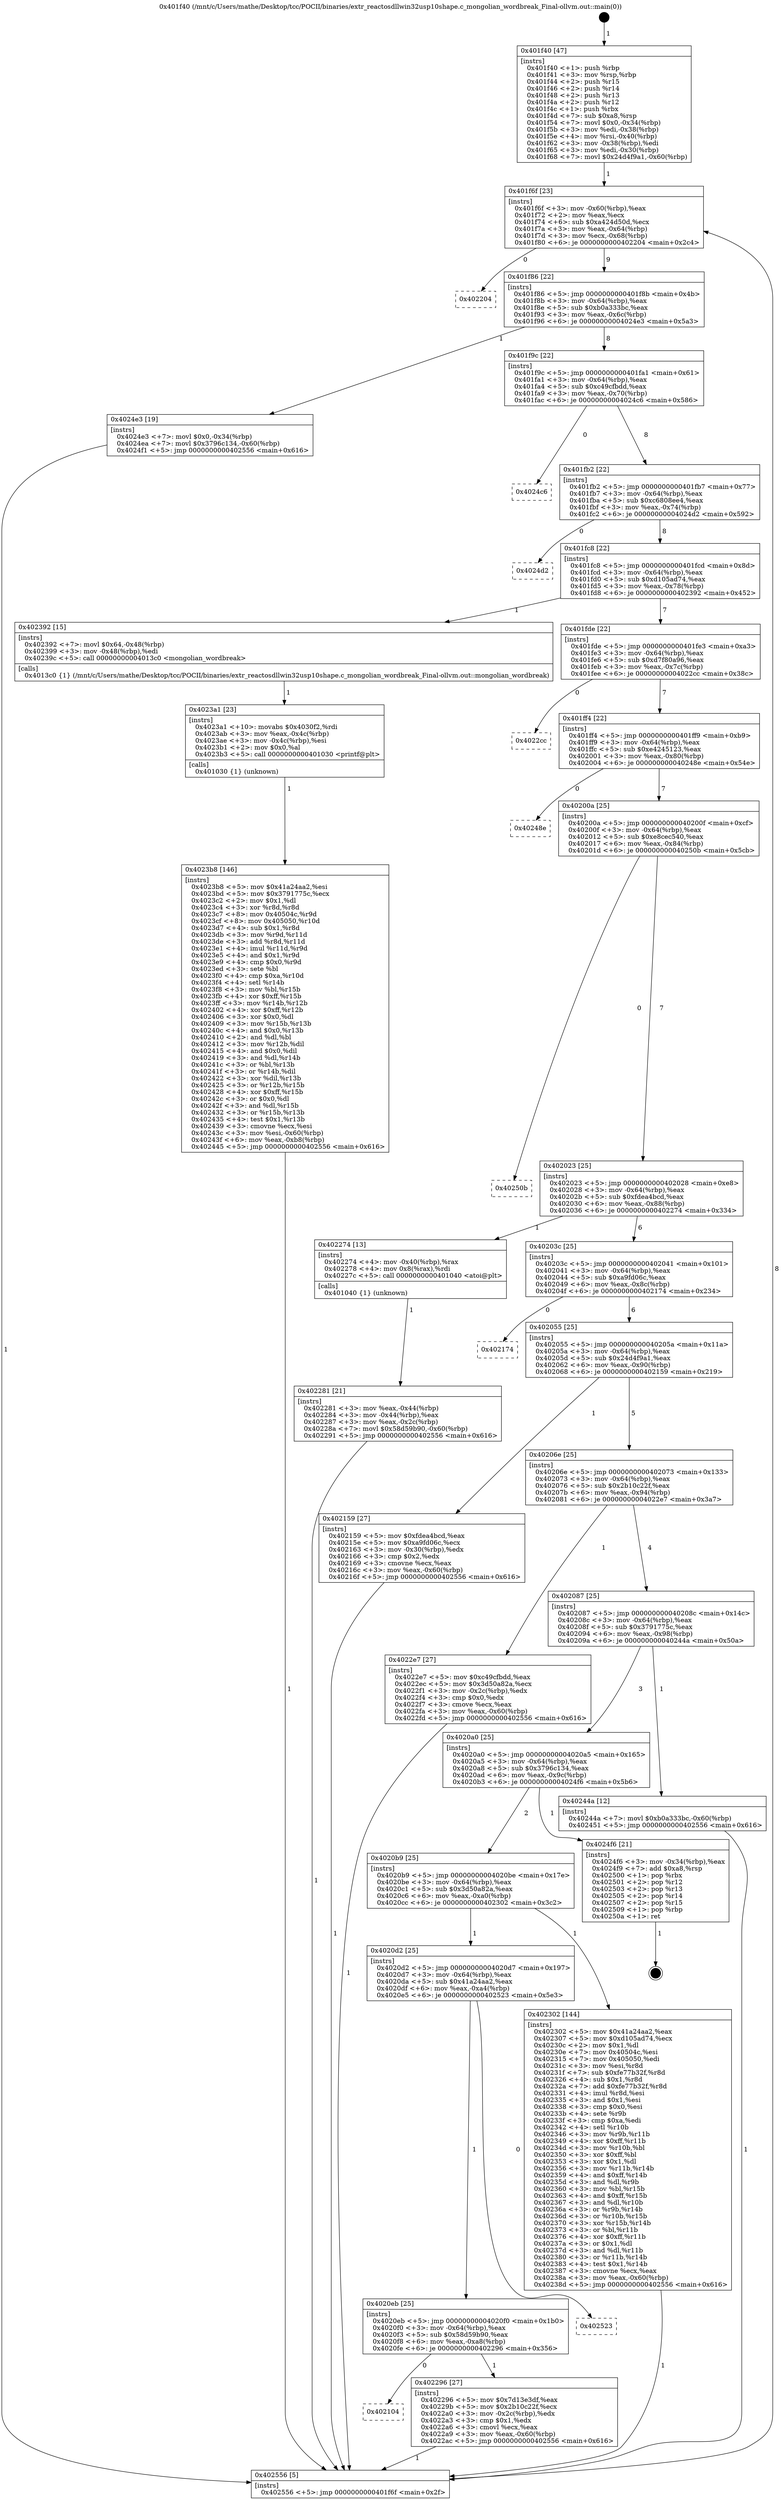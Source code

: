 digraph "0x401f40" {
  label = "0x401f40 (/mnt/c/Users/mathe/Desktop/tcc/POCII/binaries/extr_reactosdllwin32usp10shape.c_mongolian_wordbreak_Final-ollvm.out::main(0))"
  labelloc = "t"
  node[shape=record]

  Entry [label="",width=0.3,height=0.3,shape=circle,fillcolor=black,style=filled]
  "0x401f6f" [label="{
     0x401f6f [23]\l
     | [instrs]\l
     &nbsp;&nbsp;0x401f6f \<+3\>: mov -0x60(%rbp),%eax\l
     &nbsp;&nbsp;0x401f72 \<+2\>: mov %eax,%ecx\l
     &nbsp;&nbsp;0x401f74 \<+6\>: sub $0xa424d50d,%ecx\l
     &nbsp;&nbsp;0x401f7a \<+3\>: mov %eax,-0x64(%rbp)\l
     &nbsp;&nbsp;0x401f7d \<+3\>: mov %ecx,-0x68(%rbp)\l
     &nbsp;&nbsp;0x401f80 \<+6\>: je 0000000000402204 \<main+0x2c4\>\l
  }"]
  "0x402204" [label="{
     0x402204\l
  }", style=dashed]
  "0x401f86" [label="{
     0x401f86 [22]\l
     | [instrs]\l
     &nbsp;&nbsp;0x401f86 \<+5\>: jmp 0000000000401f8b \<main+0x4b\>\l
     &nbsp;&nbsp;0x401f8b \<+3\>: mov -0x64(%rbp),%eax\l
     &nbsp;&nbsp;0x401f8e \<+5\>: sub $0xb0a333bc,%eax\l
     &nbsp;&nbsp;0x401f93 \<+3\>: mov %eax,-0x6c(%rbp)\l
     &nbsp;&nbsp;0x401f96 \<+6\>: je 00000000004024e3 \<main+0x5a3\>\l
  }"]
  Exit [label="",width=0.3,height=0.3,shape=circle,fillcolor=black,style=filled,peripheries=2]
  "0x4024e3" [label="{
     0x4024e3 [19]\l
     | [instrs]\l
     &nbsp;&nbsp;0x4024e3 \<+7\>: movl $0x0,-0x34(%rbp)\l
     &nbsp;&nbsp;0x4024ea \<+7\>: movl $0x3796c134,-0x60(%rbp)\l
     &nbsp;&nbsp;0x4024f1 \<+5\>: jmp 0000000000402556 \<main+0x616\>\l
  }"]
  "0x401f9c" [label="{
     0x401f9c [22]\l
     | [instrs]\l
     &nbsp;&nbsp;0x401f9c \<+5\>: jmp 0000000000401fa1 \<main+0x61\>\l
     &nbsp;&nbsp;0x401fa1 \<+3\>: mov -0x64(%rbp),%eax\l
     &nbsp;&nbsp;0x401fa4 \<+5\>: sub $0xc49cfbdd,%eax\l
     &nbsp;&nbsp;0x401fa9 \<+3\>: mov %eax,-0x70(%rbp)\l
     &nbsp;&nbsp;0x401fac \<+6\>: je 00000000004024c6 \<main+0x586\>\l
  }"]
  "0x4023b8" [label="{
     0x4023b8 [146]\l
     | [instrs]\l
     &nbsp;&nbsp;0x4023b8 \<+5\>: mov $0x41a24aa2,%esi\l
     &nbsp;&nbsp;0x4023bd \<+5\>: mov $0x3791775c,%ecx\l
     &nbsp;&nbsp;0x4023c2 \<+2\>: mov $0x1,%dl\l
     &nbsp;&nbsp;0x4023c4 \<+3\>: xor %r8d,%r8d\l
     &nbsp;&nbsp;0x4023c7 \<+8\>: mov 0x40504c,%r9d\l
     &nbsp;&nbsp;0x4023cf \<+8\>: mov 0x405050,%r10d\l
     &nbsp;&nbsp;0x4023d7 \<+4\>: sub $0x1,%r8d\l
     &nbsp;&nbsp;0x4023db \<+3\>: mov %r9d,%r11d\l
     &nbsp;&nbsp;0x4023de \<+3\>: add %r8d,%r11d\l
     &nbsp;&nbsp;0x4023e1 \<+4\>: imul %r11d,%r9d\l
     &nbsp;&nbsp;0x4023e5 \<+4\>: and $0x1,%r9d\l
     &nbsp;&nbsp;0x4023e9 \<+4\>: cmp $0x0,%r9d\l
     &nbsp;&nbsp;0x4023ed \<+3\>: sete %bl\l
     &nbsp;&nbsp;0x4023f0 \<+4\>: cmp $0xa,%r10d\l
     &nbsp;&nbsp;0x4023f4 \<+4\>: setl %r14b\l
     &nbsp;&nbsp;0x4023f8 \<+3\>: mov %bl,%r15b\l
     &nbsp;&nbsp;0x4023fb \<+4\>: xor $0xff,%r15b\l
     &nbsp;&nbsp;0x4023ff \<+3\>: mov %r14b,%r12b\l
     &nbsp;&nbsp;0x402402 \<+4\>: xor $0xff,%r12b\l
     &nbsp;&nbsp;0x402406 \<+3\>: xor $0x0,%dl\l
     &nbsp;&nbsp;0x402409 \<+3\>: mov %r15b,%r13b\l
     &nbsp;&nbsp;0x40240c \<+4\>: and $0x0,%r13b\l
     &nbsp;&nbsp;0x402410 \<+2\>: and %dl,%bl\l
     &nbsp;&nbsp;0x402412 \<+3\>: mov %r12b,%dil\l
     &nbsp;&nbsp;0x402415 \<+4\>: and $0x0,%dil\l
     &nbsp;&nbsp;0x402419 \<+3\>: and %dl,%r14b\l
     &nbsp;&nbsp;0x40241c \<+3\>: or %bl,%r13b\l
     &nbsp;&nbsp;0x40241f \<+3\>: or %r14b,%dil\l
     &nbsp;&nbsp;0x402422 \<+3\>: xor %dil,%r13b\l
     &nbsp;&nbsp;0x402425 \<+3\>: or %r12b,%r15b\l
     &nbsp;&nbsp;0x402428 \<+4\>: xor $0xff,%r15b\l
     &nbsp;&nbsp;0x40242c \<+3\>: or $0x0,%dl\l
     &nbsp;&nbsp;0x40242f \<+3\>: and %dl,%r15b\l
     &nbsp;&nbsp;0x402432 \<+3\>: or %r15b,%r13b\l
     &nbsp;&nbsp;0x402435 \<+4\>: test $0x1,%r13b\l
     &nbsp;&nbsp;0x402439 \<+3\>: cmovne %ecx,%esi\l
     &nbsp;&nbsp;0x40243c \<+3\>: mov %esi,-0x60(%rbp)\l
     &nbsp;&nbsp;0x40243f \<+6\>: mov %eax,-0xb8(%rbp)\l
     &nbsp;&nbsp;0x402445 \<+5\>: jmp 0000000000402556 \<main+0x616\>\l
  }"]
  "0x4024c6" [label="{
     0x4024c6\l
  }", style=dashed]
  "0x401fb2" [label="{
     0x401fb2 [22]\l
     | [instrs]\l
     &nbsp;&nbsp;0x401fb2 \<+5\>: jmp 0000000000401fb7 \<main+0x77\>\l
     &nbsp;&nbsp;0x401fb7 \<+3\>: mov -0x64(%rbp),%eax\l
     &nbsp;&nbsp;0x401fba \<+5\>: sub $0xc6808ee4,%eax\l
     &nbsp;&nbsp;0x401fbf \<+3\>: mov %eax,-0x74(%rbp)\l
     &nbsp;&nbsp;0x401fc2 \<+6\>: je 00000000004024d2 \<main+0x592\>\l
  }"]
  "0x4023a1" [label="{
     0x4023a1 [23]\l
     | [instrs]\l
     &nbsp;&nbsp;0x4023a1 \<+10\>: movabs $0x4030f2,%rdi\l
     &nbsp;&nbsp;0x4023ab \<+3\>: mov %eax,-0x4c(%rbp)\l
     &nbsp;&nbsp;0x4023ae \<+3\>: mov -0x4c(%rbp),%esi\l
     &nbsp;&nbsp;0x4023b1 \<+2\>: mov $0x0,%al\l
     &nbsp;&nbsp;0x4023b3 \<+5\>: call 0000000000401030 \<printf@plt\>\l
     | [calls]\l
     &nbsp;&nbsp;0x401030 \{1\} (unknown)\l
  }"]
  "0x4024d2" [label="{
     0x4024d2\l
  }", style=dashed]
  "0x401fc8" [label="{
     0x401fc8 [22]\l
     | [instrs]\l
     &nbsp;&nbsp;0x401fc8 \<+5\>: jmp 0000000000401fcd \<main+0x8d\>\l
     &nbsp;&nbsp;0x401fcd \<+3\>: mov -0x64(%rbp),%eax\l
     &nbsp;&nbsp;0x401fd0 \<+5\>: sub $0xd105ad74,%eax\l
     &nbsp;&nbsp;0x401fd5 \<+3\>: mov %eax,-0x78(%rbp)\l
     &nbsp;&nbsp;0x401fd8 \<+6\>: je 0000000000402392 \<main+0x452\>\l
  }"]
  "0x402104" [label="{
     0x402104\l
  }", style=dashed]
  "0x402392" [label="{
     0x402392 [15]\l
     | [instrs]\l
     &nbsp;&nbsp;0x402392 \<+7\>: movl $0x64,-0x48(%rbp)\l
     &nbsp;&nbsp;0x402399 \<+3\>: mov -0x48(%rbp),%edi\l
     &nbsp;&nbsp;0x40239c \<+5\>: call 00000000004013c0 \<mongolian_wordbreak\>\l
     | [calls]\l
     &nbsp;&nbsp;0x4013c0 \{1\} (/mnt/c/Users/mathe/Desktop/tcc/POCII/binaries/extr_reactosdllwin32usp10shape.c_mongolian_wordbreak_Final-ollvm.out::mongolian_wordbreak)\l
  }"]
  "0x401fde" [label="{
     0x401fde [22]\l
     | [instrs]\l
     &nbsp;&nbsp;0x401fde \<+5\>: jmp 0000000000401fe3 \<main+0xa3\>\l
     &nbsp;&nbsp;0x401fe3 \<+3\>: mov -0x64(%rbp),%eax\l
     &nbsp;&nbsp;0x401fe6 \<+5\>: sub $0xd7f80a96,%eax\l
     &nbsp;&nbsp;0x401feb \<+3\>: mov %eax,-0x7c(%rbp)\l
     &nbsp;&nbsp;0x401fee \<+6\>: je 00000000004022cc \<main+0x38c\>\l
  }"]
  "0x402296" [label="{
     0x402296 [27]\l
     | [instrs]\l
     &nbsp;&nbsp;0x402296 \<+5\>: mov $0x7d13e3df,%eax\l
     &nbsp;&nbsp;0x40229b \<+5\>: mov $0x2b10c22f,%ecx\l
     &nbsp;&nbsp;0x4022a0 \<+3\>: mov -0x2c(%rbp),%edx\l
     &nbsp;&nbsp;0x4022a3 \<+3\>: cmp $0x1,%edx\l
     &nbsp;&nbsp;0x4022a6 \<+3\>: cmovl %ecx,%eax\l
     &nbsp;&nbsp;0x4022a9 \<+3\>: mov %eax,-0x60(%rbp)\l
     &nbsp;&nbsp;0x4022ac \<+5\>: jmp 0000000000402556 \<main+0x616\>\l
  }"]
  "0x4022cc" [label="{
     0x4022cc\l
  }", style=dashed]
  "0x401ff4" [label="{
     0x401ff4 [22]\l
     | [instrs]\l
     &nbsp;&nbsp;0x401ff4 \<+5\>: jmp 0000000000401ff9 \<main+0xb9\>\l
     &nbsp;&nbsp;0x401ff9 \<+3\>: mov -0x64(%rbp),%eax\l
     &nbsp;&nbsp;0x401ffc \<+5\>: sub $0xe4245123,%eax\l
     &nbsp;&nbsp;0x402001 \<+3\>: mov %eax,-0x80(%rbp)\l
     &nbsp;&nbsp;0x402004 \<+6\>: je 000000000040248e \<main+0x54e\>\l
  }"]
  "0x4020eb" [label="{
     0x4020eb [25]\l
     | [instrs]\l
     &nbsp;&nbsp;0x4020eb \<+5\>: jmp 00000000004020f0 \<main+0x1b0\>\l
     &nbsp;&nbsp;0x4020f0 \<+3\>: mov -0x64(%rbp),%eax\l
     &nbsp;&nbsp;0x4020f3 \<+5\>: sub $0x58d59b90,%eax\l
     &nbsp;&nbsp;0x4020f8 \<+6\>: mov %eax,-0xa8(%rbp)\l
     &nbsp;&nbsp;0x4020fe \<+6\>: je 0000000000402296 \<main+0x356\>\l
  }"]
  "0x40248e" [label="{
     0x40248e\l
  }", style=dashed]
  "0x40200a" [label="{
     0x40200a [25]\l
     | [instrs]\l
     &nbsp;&nbsp;0x40200a \<+5\>: jmp 000000000040200f \<main+0xcf\>\l
     &nbsp;&nbsp;0x40200f \<+3\>: mov -0x64(%rbp),%eax\l
     &nbsp;&nbsp;0x402012 \<+5\>: sub $0xe8cec540,%eax\l
     &nbsp;&nbsp;0x402017 \<+6\>: mov %eax,-0x84(%rbp)\l
     &nbsp;&nbsp;0x40201d \<+6\>: je 000000000040250b \<main+0x5cb\>\l
  }"]
  "0x402523" [label="{
     0x402523\l
  }", style=dashed]
  "0x40250b" [label="{
     0x40250b\l
  }", style=dashed]
  "0x402023" [label="{
     0x402023 [25]\l
     | [instrs]\l
     &nbsp;&nbsp;0x402023 \<+5\>: jmp 0000000000402028 \<main+0xe8\>\l
     &nbsp;&nbsp;0x402028 \<+3\>: mov -0x64(%rbp),%eax\l
     &nbsp;&nbsp;0x40202b \<+5\>: sub $0xfdea4bcd,%eax\l
     &nbsp;&nbsp;0x402030 \<+6\>: mov %eax,-0x88(%rbp)\l
     &nbsp;&nbsp;0x402036 \<+6\>: je 0000000000402274 \<main+0x334\>\l
  }"]
  "0x4020d2" [label="{
     0x4020d2 [25]\l
     | [instrs]\l
     &nbsp;&nbsp;0x4020d2 \<+5\>: jmp 00000000004020d7 \<main+0x197\>\l
     &nbsp;&nbsp;0x4020d7 \<+3\>: mov -0x64(%rbp),%eax\l
     &nbsp;&nbsp;0x4020da \<+5\>: sub $0x41a24aa2,%eax\l
     &nbsp;&nbsp;0x4020df \<+6\>: mov %eax,-0xa4(%rbp)\l
     &nbsp;&nbsp;0x4020e5 \<+6\>: je 0000000000402523 \<main+0x5e3\>\l
  }"]
  "0x402274" [label="{
     0x402274 [13]\l
     | [instrs]\l
     &nbsp;&nbsp;0x402274 \<+4\>: mov -0x40(%rbp),%rax\l
     &nbsp;&nbsp;0x402278 \<+4\>: mov 0x8(%rax),%rdi\l
     &nbsp;&nbsp;0x40227c \<+5\>: call 0000000000401040 \<atoi@plt\>\l
     | [calls]\l
     &nbsp;&nbsp;0x401040 \{1\} (unknown)\l
  }"]
  "0x40203c" [label="{
     0x40203c [25]\l
     | [instrs]\l
     &nbsp;&nbsp;0x40203c \<+5\>: jmp 0000000000402041 \<main+0x101\>\l
     &nbsp;&nbsp;0x402041 \<+3\>: mov -0x64(%rbp),%eax\l
     &nbsp;&nbsp;0x402044 \<+5\>: sub $0xa9fd06c,%eax\l
     &nbsp;&nbsp;0x402049 \<+6\>: mov %eax,-0x8c(%rbp)\l
     &nbsp;&nbsp;0x40204f \<+6\>: je 0000000000402174 \<main+0x234\>\l
  }"]
  "0x402302" [label="{
     0x402302 [144]\l
     | [instrs]\l
     &nbsp;&nbsp;0x402302 \<+5\>: mov $0x41a24aa2,%eax\l
     &nbsp;&nbsp;0x402307 \<+5\>: mov $0xd105ad74,%ecx\l
     &nbsp;&nbsp;0x40230c \<+2\>: mov $0x1,%dl\l
     &nbsp;&nbsp;0x40230e \<+7\>: mov 0x40504c,%esi\l
     &nbsp;&nbsp;0x402315 \<+7\>: mov 0x405050,%edi\l
     &nbsp;&nbsp;0x40231c \<+3\>: mov %esi,%r8d\l
     &nbsp;&nbsp;0x40231f \<+7\>: sub $0xfe77b32f,%r8d\l
     &nbsp;&nbsp;0x402326 \<+4\>: sub $0x1,%r8d\l
     &nbsp;&nbsp;0x40232a \<+7\>: add $0xfe77b32f,%r8d\l
     &nbsp;&nbsp;0x402331 \<+4\>: imul %r8d,%esi\l
     &nbsp;&nbsp;0x402335 \<+3\>: and $0x1,%esi\l
     &nbsp;&nbsp;0x402338 \<+3\>: cmp $0x0,%esi\l
     &nbsp;&nbsp;0x40233b \<+4\>: sete %r9b\l
     &nbsp;&nbsp;0x40233f \<+3\>: cmp $0xa,%edi\l
     &nbsp;&nbsp;0x402342 \<+4\>: setl %r10b\l
     &nbsp;&nbsp;0x402346 \<+3\>: mov %r9b,%r11b\l
     &nbsp;&nbsp;0x402349 \<+4\>: xor $0xff,%r11b\l
     &nbsp;&nbsp;0x40234d \<+3\>: mov %r10b,%bl\l
     &nbsp;&nbsp;0x402350 \<+3\>: xor $0xff,%bl\l
     &nbsp;&nbsp;0x402353 \<+3\>: xor $0x1,%dl\l
     &nbsp;&nbsp;0x402356 \<+3\>: mov %r11b,%r14b\l
     &nbsp;&nbsp;0x402359 \<+4\>: and $0xff,%r14b\l
     &nbsp;&nbsp;0x40235d \<+3\>: and %dl,%r9b\l
     &nbsp;&nbsp;0x402360 \<+3\>: mov %bl,%r15b\l
     &nbsp;&nbsp;0x402363 \<+4\>: and $0xff,%r15b\l
     &nbsp;&nbsp;0x402367 \<+3\>: and %dl,%r10b\l
     &nbsp;&nbsp;0x40236a \<+3\>: or %r9b,%r14b\l
     &nbsp;&nbsp;0x40236d \<+3\>: or %r10b,%r15b\l
     &nbsp;&nbsp;0x402370 \<+3\>: xor %r15b,%r14b\l
     &nbsp;&nbsp;0x402373 \<+3\>: or %bl,%r11b\l
     &nbsp;&nbsp;0x402376 \<+4\>: xor $0xff,%r11b\l
     &nbsp;&nbsp;0x40237a \<+3\>: or $0x1,%dl\l
     &nbsp;&nbsp;0x40237d \<+3\>: and %dl,%r11b\l
     &nbsp;&nbsp;0x402380 \<+3\>: or %r11b,%r14b\l
     &nbsp;&nbsp;0x402383 \<+4\>: test $0x1,%r14b\l
     &nbsp;&nbsp;0x402387 \<+3\>: cmovne %ecx,%eax\l
     &nbsp;&nbsp;0x40238a \<+3\>: mov %eax,-0x60(%rbp)\l
     &nbsp;&nbsp;0x40238d \<+5\>: jmp 0000000000402556 \<main+0x616\>\l
  }"]
  "0x402174" [label="{
     0x402174\l
  }", style=dashed]
  "0x402055" [label="{
     0x402055 [25]\l
     | [instrs]\l
     &nbsp;&nbsp;0x402055 \<+5\>: jmp 000000000040205a \<main+0x11a\>\l
     &nbsp;&nbsp;0x40205a \<+3\>: mov -0x64(%rbp),%eax\l
     &nbsp;&nbsp;0x40205d \<+5\>: sub $0x24d4f9a1,%eax\l
     &nbsp;&nbsp;0x402062 \<+6\>: mov %eax,-0x90(%rbp)\l
     &nbsp;&nbsp;0x402068 \<+6\>: je 0000000000402159 \<main+0x219\>\l
  }"]
  "0x4020b9" [label="{
     0x4020b9 [25]\l
     | [instrs]\l
     &nbsp;&nbsp;0x4020b9 \<+5\>: jmp 00000000004020be \<main+0x17e\>\l
     &nbsp;&nbsp;0x4020be \<+3\>: mov -0x64(%rbp),%eax\l
     &nbsp;&nbsp;0x4020c1 \<+5\>: sub $0x3d50a82a,%eax\l
     &nbsp;&nbsp;0x4020c6 \<+6\>: mov %eax,-0xa0(%rbp)\l
     &nbsp;&nbsp;0x4020cc \<+6\>: je 0000000000402302 \<main+0x3c2\>\l
  }"]
  "0x402159" [label="{
     0x402159 [27]\l
     | [instrs]\l
     &nbsp;&nbsp;0x402159 \<+5\>: mov $0xfdea4bcd,%eax\l
     &nbsp;&nbsp;0x40215e \<+5\>: mov $0xa9fd06c,%ecx\l
     &nbsp;&nbsp;0x402163 \<+3\>: mov -0x30(%rbp),%edx\l
     &nbsp;&nbsp;0x402166 \<+3\>: cmp $0x2,%edx\l
     &nbsp;&nbsp;0x402169 \<+3\>: cmovne %ecx,%eax\l
     &nbsp;&nbsp;0x40216c \<+3\>: mov %eax,-0x60(%rbp)\l
     &nbsp;&nbsp;0x40216f \<+5\>: jmp 0000000000402556 \<main+0x616\>\l
  }"]
  "0x40206e" [label="{
     0x40206e [25]\l
     | [instrs]\l
     &nbsp;&nbsp;0x40206e \<+5\>: jmp 0000000000402073 \<main+0x133\>\l
     &nbsp;&nbsp;0x402073 \<+3\>: mov -0x64(%rbp),%eax\l
     &nbsp;&nbsp;0x402076 \<+5\>: sub $0x2b10c22f,%eax\l
     &nbsp;&nbsp;0x40207b \<+6\>: mov %eax,-0x94(%rbp)\l
     &nbsp;&nbsp;0x402081 \<+6\>: je 00000000004022e7 \<main+0x3a7\>\l
  }"]
  "0x402556" [label="{
     0x402556 [5]\l
     | [instrs]\l
     &nbsp;&nbsp;0x402556 \<+5\>: jmp 0000000000401f6f \<main+0x2f\>\l
  }"]
  "0x401f40" [label="{
     0x401f40 [47]\l
     | [instrs]\l
     &nbsp;&nbsp;0x401f40 \<+1\>: push %rbp\l
     &nbsp;&nbsp;0x401f41 \<+3\>: mov %rsp,%rbp\l
     &nbsp;&nbsp;0x401f44 \<+2\>: push %r15\l
     &nbsp;&nbsp;0x401f46 \<+2\>: push %r14\l
     &nbsp;&nbsp;0x401f48 \<+2\>: push %r13\l
     &nbsp;&nbsp;0x401f4a \<+2\>: push %r12\l
     &nbsp;&nbsp;0x401f4c \<+1\>: push %rbx\l
     &nbsp;&nbsp;0x401f4d \<+7\>: sub $0xa8,%rsp\l
     &nbsp;&nbsp;0x401f54 \<+7\>: movl $0x0,-0x34(%rbp)\l
     &nbsp;&nbsp;0x401f5b \<+3\>: mov %edi,-0x38(%rbp)\l
     &nbsp;&nbsp;0x401f5e \<+4\>: mov %rsi,-0x40(%rbp)\l
     &nbsp;&nbsp;0x401f62 \<+3\>: mov -0x38(%rbp),%edi\l
     &nbsp;&nbsp;0x401f65 \<+3\>: mov %edi,-0x30(%rbp)\l
     &nbsp;&nbsp;0x401f68 \<+7\>: movl $0x24d4f9a1,-0x60(%rbp)\l
  }"]
  "0x402281" [label="{
     0x402281 [21]\l
     | [instrs]\l
     &nbsp;&nbsp;0x402281 \<+3\>: mov %eax,-0x44(%rbp)\l
     &nbsp;&nbsp;0x402284 \<+3\>: mov -0x44(%rbp),%eax\l
     &nbsp;&nbsp;0x402287 \<+3\>: mov %eax,-0x2c(%rbp)\l
     &nbsp;&nbsp;0x40228a \<+7\>: movl $0x58d59b90,-0x60(%rbp)\l
     &nbsp;&nbsp;0x402291 \<+5\>: jmp 0000000000402556 \<main+0x616\>\l
  }"]
  "0x4024f6" [label="{
     0x4024f6 [21]\l
     | [instrs]\l
     &nbsp;&nbsp;0x4024f6 \<+3\>: mov -0x34(%rbp),%eax\l
     &nbsp;&nbsp;0x4024f9 \<+7\>: add $0xa8,%rsp\l
     &nbsp;&nbsp;0x402500 \<+1\>: pop %rbx\l
     &nbsp;&nbsp;0x402501 \<+2\>: pop %r12\l
     &nbsp;&nbsp;0x402503 \<+2\>: pop %r13\l
     &nbsp;&nbsp;0x402505 \<+2\>: pop %r14\l
     &nbsp;&nbsp;0x402507 \<+2\>: pop %r15\l
     &nbsp;&nbsp;0x402509 \<+1\>: pop %rbp\l
     &nbsp;&nbsp;0x40250a \<+1\>: ret\l
  }"]
  "0x4022e7" [label="{
     0x4022e7 [27]\l
     | [instrs]\l
     &nbsp;&nbsp;0x4022e7 \<+5\>: mov $0xc49cfbdd,%eax\l
     &nbsp;&nbsp;0x4022ec \<+5\>: mov $0x3d50a82a,%ecx\l
     &nbsp;&nbsp;0x4022f1 \<+3\>: mov -0x2c(%rbp),%edx\l
     &nbsp;&nbsp;0x4022f4 \<+3\>: cmp $0x0,%edx\l
     &nbsp;&nbsp;0x4022f7 \<+3\>: cmove %ecx,%eax\l
     &nbsp;&nbsp;0x4022fa \<+3\>: mov %eax,-0x60(%rbp)\l
     &nbsp;&nbsp;0x4022fd \<+5\>: jmp 0000000000402556 \<main+0x616\>\l
  }"]
  "0x402087" [label="{
     0x402087 [25]\l
     | [instrs]\l
     &nbsp;&nbsp;0x402087 \<+5\>: jmp 000000000040208c \<main+0x14c\>\l
     &nbsp;&nbsp;0x40208c \<+3\>: mov -0x64(%rbp),%eax\l
     &nbsp;&nbsp;0x40208f \<+5\>: sub $0x3791775c,%eax\l
     &nbsp;&nbsp;0x402094 \<+6\>: mov %eax,-0x98(%rbp)\l
     &nbsp;&nbsp;0x40209a \<+6\>: je 000000000040244a \<main+0x50a\>\l
  }"]
  "0x4020a0" [label="{
     0x4020a0 [25]\l
     | [instrs]\l
     &nbsp;&nbsp;0x4020a0 \<+5\>: jmp 00000000004020a5 \<main+0x165\>\l
     &nbsp;&nbsp;0x4020a5 \<+3\>: mov -0x64(%rbp),%eax\l
     &nbsp;&nbsp;0x4020a8 \<+5\>: sub $0x3796c134,%eax\l
     &nbsp;&nbsp;0x4020ad \<+6\>: mov %eax,-0x9c(%rbp)\l
     &nbsp;&nbsp;0x4020b3 \<+6\>: je 00000000004024f6 \<main+0x5b6\>\l
  }"]
  "0x40244a" [label="{
     0x40244a [12]\l
     | [instrs]\l
     &nbsp;&nbsp;0x40244a \<+7\>: movl $0xb0a333bc,-0x60(%rbp)\l
     &nbsp;&nbsp;0x402451 \<+5\>: jmp 0000000000402556 \<main+0x616\>\l
  }"]
  Entry -> "0x401f40" [label=" 1"]
  "0x401f6f" -> "0x402204" [label=" 0"]
  "0x401f6f" -> "0x401f86" [label=" 9"]
  "0x4024f6" -> Exit [label=" 1"]
  "0x401f86" -> "0x4024e3" [label=" 1"]
  "0x401f86" -> "0x401f9c" [label=" 8"]
  "0x4024e3" -> "0x402556" [label=" 1"]
  "0x401f9c" -> "0x4024c6" [label=" 0"]
  "0x401f9c" -> "0x401fb2" [label=" 8"]
  "0x40244a" -> "0x402556" [label=" 1"]
  "0x401fb2" -> "0x4024d2" [label=" 0"]
  "0x401fb2" -> "0x401fc8" [label=" 8"]
  "0x4023b8" -> "0x402556" [label=" 1"]
  "0x401fc8" -> "0x402392" [label=" 1"]
  "0x401fc8" -> "0x401fde" [label=" 7"]
  "0x4023a1" -> "0x4023b8" [label=" 1"]
  "0x401fde" -> "0x4022cc" [label=" 0"]
  "0x401fde" -> "0x401ff4" [label=" 7"]
  "0x402392" -> "0x4023a1" [label=" 1"]
  "0x401ff4" -> "0x40248e" [label=" 0"]
  "0x401ff4" -> "0x40200a" [label=" 7"]
  "0x4022e7" -> "0x402556" [label=" 1"]
  "0x40200a" -> "0x40250b" [label=" 0"]
  "0x40200a" -> "0x402023" [label=" 7"]
  "0x402296" -> "0x402556" [label=" 1"]
  "0x402023" -> "0x402274" [label=" 1"]
  "0x402023" -> "0x40203c" [label=" 6"]
  "0x4020eb" -> "0x402296" [label=" 1"]
  "0x40203c" -> "0x402174" [label=" 0"]
  "0x40203c" -> "0x402055" [label=" 6"]
  "0x402302" -> "0x402556" [label=" 1"]
  "0x402055" -> "0x402159" [label=" 1"]
  "0x402055" -> "0x40206e" [label=" 5"]
  "0x402159" -> "0x402556" [label=" 1"]
  "0x401f40" -> "0x401f6f" [label=" 1"]
  "0x402556" -> "0x401f6f" [label=" 8"]
  "0x402274" -> "0x402281" [label=" 1"]
  "0x402281" -> "0x402556" [label=" 1"]
  "0x4020d2" -> "0x402523" [label=" 0"]
  "0x40206e" -> "0x4022e7" [label=" 1"]
  "0x40206e" -> "0x402087" [label=" 4"]
  "0x4020eb" -> "0x402104" [label=" 0"]
  "0x402087" -> "0x40244a" [label=" 1"]
  "0x402087" -> "0x4020a0" [label=" 3"]
  "0x4020b9" -> "0x4020d2" [label=" 1"]
  "0x4020a0" -> "0x4024f6" [label=" 1"]
  "0x4020a0" -> "0x4020b9" [label=" 2"]
  "0x4020d2" -> "0x4020eb" [label=" 1"]
  "0x4020b9" -> "0x402302" [label=" 1"]
}
